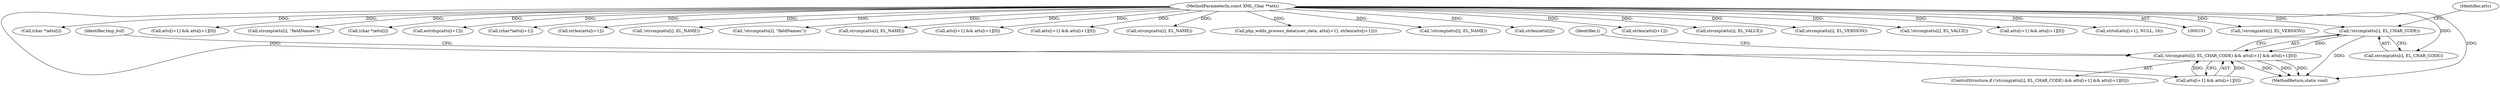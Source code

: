 digraph "0_php-src_66fd44209d5ffcb9b3d1bc1b9fd8e35b485040c0@API" {
"1000256" [label="(Call,!strcmp(atts[i], EL_CHAR_CODE))"];
"1000104" [label="(MethodParameterIn,const XML_Char **atts)"];
"1000255" [label="(Call,!strcmp(atts[i], EL_CHAR_CODE) && atts[i+1] && atts[i+1][0])"];
"1000104" [label="(MethodParameterIn,const XML_Char **atts)"];
"1000133" [label="(Call,!strcmp(atts[i], EL_VERSION))"];
"1000262" [label="(Call,atts[i+1] && atts[i+1][0])"];
"1000914" [label="(MethodReturn,static void)"];
"1000670" [label="(Call,(char *)atts[i])"];
"1000367" [label="(Call,atts[i+1] && atts[i+1][0])"];
"1000641" [label="(Call,strcmp(atts[i], \"fieldNames\"))"];
"1000255" [label="(Call,!strcmp(atts[i], EL_CHAR_CODE) && atts[i+1] && atts[i+1][0])"];
"1000681" [label="(Call,(char *)atts[i])"];
"1000597" [label="(Call,estrdup(atts[i+1]))"];
"1000843" [label="(Call,(char*)atts[i+1])"];
"1000851" [label="(Call,strlen(atts[i+1]))"];
"1000565" [label="(Call,!strcmp(atts[i], EL_NAME))"];
"1000640" [label="(Call,!strcmp(atts[i], \"fieldNames\"))"];
"1000278" [label="(Identifier,tmp_buf)"];
"1000566" [label="(Call,strcmp(atts[i], EL_NAME))"];
"1000805" [label="(Call,atts[i+1] && atts[i+1][0])"];
"1000571" [label="(Call,atts[i+1] && atts[i+1][0])"];
"1000800" [label="(Call,strcmp(atts[i], EL_NAME))"];
"1000409" [label="(Call,php_wddx_process_data(user_data, atts[i+1], strlen(atts[i+1])))"];
"1000256" [label="(Call,!strcmp(atts[i], EL_CHAR_CODE))"];
"1000799" [label="(Call,!strcmp(atts[i], EL_NAME))"];
"1000257" [label="(Call,strcmp(atts[i], EL_CHAR_CODE))"];
"1000254" [label="(ControlStructure,if (!strcmp(atts[i], EL_CHAR_CODE) && atts[i+1] && atts[i+1][0]))"];
"1000675" [label="(Call,strlen(atts[i]))"];
"1000264" [label="(Identifier,atts)"];
"1000416" [label="(Call,strlen(atts[i+1]))"];
"1000362" [label="(Call,strcmp(atts[i], EL_VALUE))"];
"1000134" [label="(Call,strcmp(atts[i], EL_VERSION))"];
"1000361" [label="(Call,!strcmp(atts[i], EL_VALUE))"];
"1000252" [label="(Identifier,i)"];
"1000646" [label="(Call,atts[i+1] && atts[i+1][0])"];
"1000284" [label="(Call,strtol(atts[i+1], NULL, 16))"];
"1000256" -> "1000255"  [label="AST: "];
"1000256" -> "1000257"  [label="CFG: "];
"1000257" -> "1000256"  [label="AST: "];
"1000264" -> "1000256"  [label="CFG: "];
"1000255" -> "1000256"  [label="CFG: "];
"1000256" -> "1000914"  [label="DDG: "];
"1000256" -> "1000255"  [label="DDG: "];
"1000104" -> "1000256"  [label="DDG: "];
"1000104" -> "1000101"  [label="AST: "];
"1000104" -> "1000914"  [label="DDG: "];
"1000104" -> "1000133"  [label="DDG: "];
"1000104" -> "1000134"  [label="DDG: "];
"1000104" -> "1000257"  [label="DDG: "];
"1000104" -> "1000262"  [label="DDG: "];
"1000104" -> "1000284"  [label="DDG: "];
"1000104" -> "1000361"  [label="DDG: "];
"1000104" -> "1000362"  [label="DDG: "];
"1000104" -> "1000367"  [label="DDG: "];
"1000104" -> "1000409"  [label="DDG: "];
"1000104" -> "1000416"  [label="DDG: "];
"1000104" -> "1000565"  [label="DDG: "];
"1000104" -> "1000566"  [label="DDG: "];
"1000104" -> "1000571"  [label="DDG: "];
"1000104" -> "1000597"  [label="DDG: "];
"1000104" -> "1000640"  [label="DDG: "];
"1000104" -> "1000641"  [label="DDG: "];
"1000104" -> "1000646"  [label="DDG: "];
"1000104" -> "1000670"  [label="DDG: "];
"1000104" -> "1000675"  [label="DDG: "];
"1000104" -> "1000681"  [label="DDG: "];
"1000104" -> "1000799"  [label="DDG: "];
"1000104" -> "1000800"  [label="DDG: "];
"1000104" -> "1000805"  [label="DDG: "];
"1000104" -> "1000843"  [label="DDG: "];
"1000104" -> "1000851"  [label="DDG: "];
"1000255" -> "1000254"  [label="AST: "];
"1000255" -> "1000262"  [label="CFG: "];
"1000262" -> "1000255"  [label="AST: "];
"1000278" -> "1000255"  [label="CFG: "];
"1000252" -> "1000255"  [label="CFG: "];
"1000255" -> "1000914"  [label="DDG: "];
"1000255" -> "1000914"  [label="DDG: "];
"1000255" -> "1000914"  [label="DDG: "];
"1000262" -> "1000255"  [label="DDG: "];
"1000262" -> "1000255"  [label="DDG: "];
}
